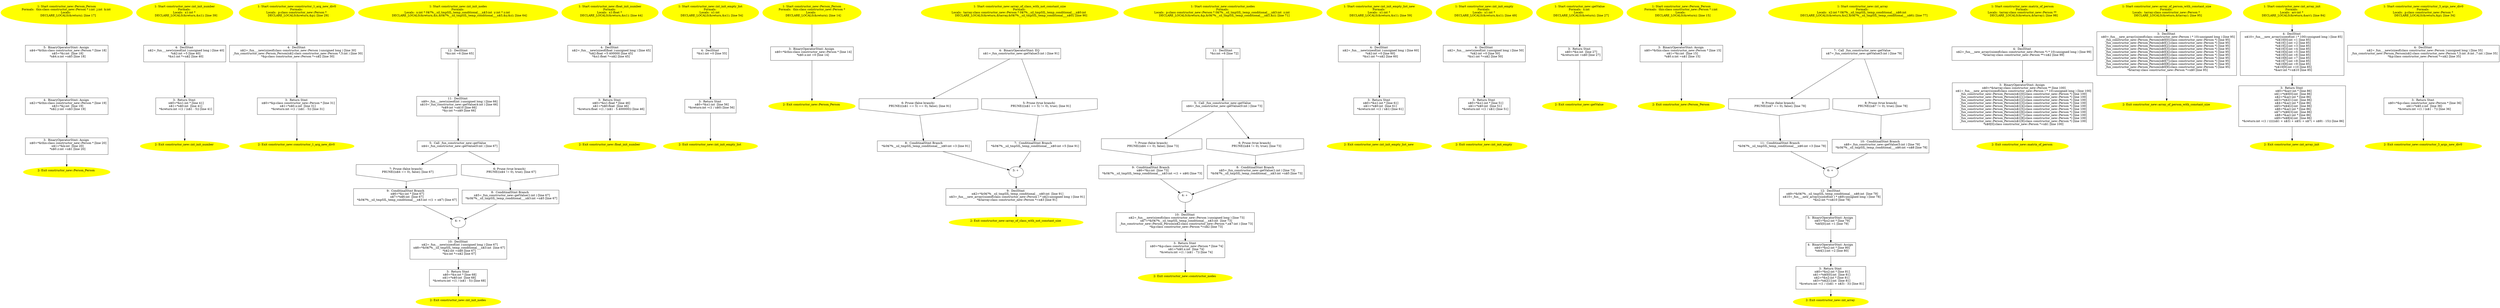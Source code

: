 /* @generated */
digraph iCFG {
"constructor_new::Person_Person{_ZN15constructor_new6PersonC1Eiii}.f12ead159d9edc219c9a5bc3bc6f68cc_5" [label="5:  BinaryOperatorStmt: Assign \n   n$4=*&this:class constructor_new::Person * [line 18]\n  n$5=*&i:int  [line 18]\n  *n$4.x:int =n$5 [line 18]\n " shape="box"]
	

	 "constructor_new::Person_Person{_ZN15constructor_new6PersonC1Eiii}.f12ead159d9edc219c9a5bc3bc6f68cc_5" -> "constructor_new::Person_Person{_ZN15constructor_new6PersonC1Eiii}.f12ead159d9edc219c9a5bc3bc6f68cc_4" ;
"constructor_new::Person_Person{_ZN15constructor_new6PersonC1Eiii}.f12ead159d9edc219c9a5bc3bc6f68cc_4" [label="4:  BinaryOperatorStmt: Assign \n   n$2=*&this:class constructor_new::Person * [line 19]\n  n$3=*&j:int  [line 19]\n  *n$2.y:int =n$3 [line 19]\n " shape="box"]
	

	 "constructor_new::Person_Person{_ZN15constructor_new6PersonC1Eiii}.f12ead159d9edc219c9a5bc3bc6f68cc_4" -> "constructor_new::Person_Person{_ZN15constructor_new6PersonC1Eiii}.f12ead159d9edc219c9a5bc3bc6f68cc_3" ;
"constructor_new::Person_Person{_ZN15constructor_new6PersonC1Eiii}.f12ead159d9edc219c9a5bc3bc6f68cc_3" [label="3:  BinaryOperatorStmt: Assign \n   n$0=*&this:class constructor_new::Person * [line 20]\n  n$1=*&k:int  [line 20]\n  *n$0.z:int =n$1 [line 20]\n " shape="box"]
	

	 "constructor_new::Person_Person{_ZN15constructor_new6PersonC1Eiii}.f12ead159d9edc219c9a5bc3bc6f68cc_3" -> "constructor_new::Person_Person{_ZN15constructor_new6PersonC1Eiii}.f12ead159d9edc219c9a5bc3bc6f68cc_2" ;
"constructor_new::Person_Person{_ZN15constructor_new6PersonC1Eiii}.f12ead159d9edc219c9a5bc3bc6f68cc_2" [label="2: Exit constructor_new::Person_Person \n  " color=yellow style=filled]
	

"constructor_new::Person_Person{_ZN15constructor_new6PersonC1Eiii}.f12ead159d9edc219c9a5bc3bc6f68cc_1" [label="1: Start constructor_new::Person_Person\nFormals:  this:class constructor_new::Person * i:int  j:int  k:int \nLocals:  \n   DECLARE_LOCALS(&return); [line 17]\n " color=yellow style=filled]
	

	 "constructor_new::Person_Person{_ZN15constructor_new6PersonC1Eiii}.f12ead159d9edc219c9a5bc3bc6f68cc_1" -> "constructor_new::Person_Person{_ZN15constructor_new6PersonC1Eiii}.f12ead159d9edc219c9a5bc3bc6f68cc_5" ;
"constructor_new::int_init_number{d41d8cd98f00b204e9800998ecf8427e_ZN15constructor_new15int_init_numb.670b7a0647d0c96dcb9ec85b4c270db0_4" [label="4:  DeclStmt \n   n$2=_fun___new(sizeof(int ):unsigned long ) [line 40]\n  *n$2:int =5 [line 40]\n  *&x1:int *=n$2 [line 40]\n " shape="box"]
	

	 "constructor_new::int_init_number{d41d8cd98f00b204e9800998ecf8427e_ZN15constructor_new15int_init_numb.670b7a0647d0c96dcb9ec85b4c270db0_4" -> "constructor_new::int_init_number{d41d8cd98f00b204e9800998ecf8427e_ZN15constructor_new15int_init_numb.670b7a0647d0c96dcb9ec85b4c270db0_3" ;
"constructor_new::int_init_number{d41d8cd98f00b204e9800998ecf8427e_ZN15constructor_new15int_init_numb.670b7a0647d0c96dcb9ec85b4c270db0_3" [label="3:  Return Stmt \n   n$0=*&x1:int * [line 41]\n  n$1=*n$0:int  [line 41]\n  *&return:int =(1 / (n$1 - 5)) [line 41]\n " shape="box"]
	

	 "constructor_new::int_init_number{d41d8cd98f00b204e9800998ecf8427e_ZN15constructor_new15int_init_numb.670b7a0647d0c96dcb9ec85b4c270db0_3" -> "constructor_new::int_init_number{d41d8cd98f00b204e9800998ecf8427e_ZN15constructor_new15int_init_numb.670b7a0647d0c96dcb9ec85b4c270db0_2" ;
"constructor_new::int_init_number{d41d8cd98f00b204e9800998ecf8427e_ZN15constructor_new15int_init_numb.670b7a0647d0c96dcb9ec85b4c270db0_2" [label="2: Exit constructor_new::int_init_number \n  " color=yellow style=filled]
	

"constructor_new::int_init_number{d41d8cd98f00b204e9800998ecf8427e_ZN15constructor_new15int_init_numb.670b7a0647d0c96dcb9ec85b4c270db0_1" [label="1: Start constructor_new::int_init_number\nFormals: \nLocals:  x1:int * \n   DECLARE_LOCALS(&return,&x1); [line 39]\n " color=yellow style=filled]
	

	 "constructor_new::int_init_number{d41d8cd98f00b204e9800998ecf8427e_ZN15constructor_new15int_init_numb.670b7a0647d0c96dcb9ec85b4c270db0_1" -> "constructor_new::int_init_number{d41d8cd98f00b204e9800998ecf8427e_ZN15constructor_new15int_init_numb.670b7a0647d0c96dcb9ec85b4c270db0_4" ;
"constructor_new::constructor_1_arg_new_div0{d41d8cd98f00b204e9800998ecf8427e_ZN15constructor_new26co.285fb110632c95b98518c4e4deab02f3_4" [label="4:  DeclStmt \n   n$2=_fun___new(sizeof(class constructor_new::Person ):unsigned long ) [line 30]\n  _fun_constructor_new::Person_Person(n$2:class constructor_new::Person *,5:int ) [line 30]\n  *&p:class constructor_new::Person *=n$2 [line 30]\n " shape="box"]
	

	 "constructor_new::constructor_1_arg_new_div0{d41d8cd98f00b204e9800998ecf8427e_ZN15constructor_new26co.285fb110632c95b98518c4e4deab02f3_4" -> "constructor_new::constructor_1_arg_new_div0{d41d8cd98f00b204e9800998ecf8427e_ZN15constructor_new26co.285fb110632c95b98518c4e4deab02f3_3" ;
"constructor_new::constructor_1_arg_new_div0{d41d8cd98f00b204e9800998ecf8427e_ZN15constructor_new26co.285fb110632c95b98518c4e4deab02f3_3" [label="3:  Return Stmt \n   n$0=*&p:class constructor_new::Person * [line 31]\n  n$1=*n$0.x:int  [line 31]\n  *&return:int =(1 / (n$1 - 5)) [line 31]\n " shape="box"]
	

	 "constructor_new::constructor_1_arg_new_div0{d41d8cd98f00b204e9800998ecf8427e_ZN15constructor_new26co.285fb110632c95b98518c4e4deab02f3_3" -> "constructor_new::constructor_1_arg_new_div0{d41d8cd98f00b204e9800998ecf8427e_ZN15constructor_new26co.285fb110632c95b98518c4e4deab02f3_2" ;
"constructor_new::constructor_1_arg_new_div0{d41d8cd98f00b204e9800998ecf8427e_ZN15constructor_new26co.285fb110632c95b98518c4e4deab02f3_2" [label="2: Exit constructor_new::constructor_1_arg_new_div0 \n  " color=yellow style=filled]
	

"constructor_new::constructor_1_arg_new_div0{d41d8cd98f00b204e9800998ecf8427e_ZN15constructor_new26co.285fb110632c95b98518c4e4deab02f3_1" [label="1: Start constructor_new::constructor_1_arg_new_div0\nFormals: \nLocals:  p:class constructor_new::Person * \n   DECLARE_LOCALS(&return,&p); [line 29]\n " color=yellow style=filled]
	

	 "constructor_new::constructor_1_arg_new_div0{d41d8cd98f00b204e9800998ecf8427e_ZN15constructor_new26co.285fb110632c95b98518c4e4deab02f3_1" -> "constructor_new::constructor_1_arg_new_div0{d41d8cd98f00b204e9800998ecf8427e_ZN15constructor_new26co.285fb110632c95b98518c4e4deab02f3_4" ;
"constructor_new::int_init_nodes{d41d8cd98f00b204e9800998ecf8427e_ZN15constructor_new14int_init_nodes.15b19b855639a3bc9e4101a166e9d506_12" [label="12:  DeclStmt \n   *&z:int =6 [line 65]\n " shape="box"]
	

	 "constructor_new::int_init_nodes{d41d8cd98f00b204e9800998ecf8427e_ZN15constructor_new14int_init_nodes.15b19b855639a3bc9e4101a166e9d506_12" -> "constructor_new::int_init_nodes{d41d8cd98f00b204e9800998ecf8427e_ZN15constructor_new14int_init_nodes.15b19b855639a3bc9e4101a166e9d506_11" ;
"constructor_new::int_init_nodes{d41d8cd98f00b204e9800998ecf8427e_ZN15constructor_new14int_init_nodes.15b19b855639a3bc9e4101a166e9d506_11" [label="11:  DeclStmt \n   n$9=_fun___new(sizeof(int ):unsigned long ) [line 66]\n  n$10=_fun_constructor_new::getValue(4:int ) [line 66]\n  *n$9:int =n$10 [line 66]\n  *&y:int *=n$9 [line 66]\n " shape="box"]
	

	 "constructor_new::int_init_nodes{d41d8cd98f00b204e9800998ecf8427e_ZN15constructor_new14int_init_nodes.15b19b855639a3bc9e4101a166e9d506_11" -> "constructor_new::int_init_nodes{d41d8cd98f00b204e9800998ecf8427e_ZN15constructor_new14int_init_nodes.15b19b855639a3bc9e4101a166e9d506_5" ;
"constructor_new::int_init_nodes{d41d8cd98f00b204e9800998ecf8427e_ZN15constructor_new14int_init_nodes.15b19b855639a3bc9e4101a166e9d506_10" [label="10:  DeclStmt \n   n$2=_fun___new(sizeof(int ):unsigned long ) [line 67]\n  n$8=*&0$?%__sil_tmpSIL_temp_conditional___n$3:int  [line 67]\n  *n$2:int =n$8 [line 67]\n  *&x:int *=n$2 [line 67]\n " shape="box"]
	

	 "constructor_new::int_init_nodes{d41d8cd98f00b204e9800998ecf8427e_ZN15constructor_new14int_init_nodes.15b19b855639a3bc9e4101a166e9d506_10" -> "constructor_new::int_init_nodes{d41d8cd98f00b204e9800998ecf8427e_ZN15constructor_new14int_init_nodes.15b19b855639a3bc9e4101a166e9d506_3" ;
"constructor_new::int_init_nodes{d41d8cd98f00b204e9800998ecf8427e_ZN15constructor_new14int_init_nodes.15b19b855639a3bc9e4101a166e9d506_9" [label="9:  ConditinalStmt Branch \n   n$6=*&y:int * [line 67]\n  n$7=*n$6:int  [line 67]\n  *&0$?%__sil_tmpSIL_temp_conditional___n$3:int =(1 + n$7) [line 67]\n " shape="box"]
	

	 "constructor_new::int_init_nodes{d41d8cd98f00b204e9800998ecf8427e_ZN15constructor_new14int_init_nodes.15b19b855639a3bc9e4101a166e9d506_9" -> "constructor_new::int_init_nodes{d41d8cd98f00b204e9800998ecf8427e_ZN15constructor_new14int_init_nodes.15b19b855639a3bc9e4101a166e9d506_4" ;
"constructor_new::int_init_nodes{d41d8cd98f00b204e9800998ecf8427e_ZN15constructor_new14int_init_nodes.15b19b855639a3bc9e4101a166e9d506_8" [label="8:  ConditinalStmt Branch \n   n$5=_fun_constructor_new::getValue(1:int ) [line 67]\n  *&0$?%__sil_tmpSIL_temp_conditional___n$3:int =n$5 [line 67]\n " shape="box"]
	

	 "constructor_new::int_init_nodes{d41d8cd98f00b204e9800998ecf8427e_ZN15constructor_new14int_init_nodes.15b19b855639a3bc9e4101a166e9d506_8" -> "constructor_new::int_init_nodes{d41d8cd98f00b204e9800998ecf8427e_ZN15constructor_new14int_init_nodes.15b19b855639a3bc9e4101a166e9d506_4" ;
"constructor_new::int_init_nodes{d41d8cd98f00b204e9800998ecf8427e_ZN15constructor_new14int_init_nodes.15b19b855639a3bc9e4101a166e9d506_7" [label="7: Prune (false branch) \n   PRUNE((n$4 == 0), false); [line 67]\n " shape="invhouse"]
	

	 "constructor_new::int_init_nodes{d41d8cd98f00b204e9800998ecf8427e_ZN15constructor_new14int_init_nodes.15b19b855639a3bc9e4101a166e9d506_7" -> "constructor_new::int_init_nodes{d41d8cd98f00b204e9800998ecf8427e_ZN15constructor_new14int_init_nodes.15b19b855639a3bc9e4101a166e9d506_9" ;
"constructor_new::int_init_nodes{d41d8cd98f00b204e9800998ecf8427e_ZN15constructor_new14int_init_nodes.15b19b855639a3bc9e4101a166e9d506_6" [label="6: Prune (true branch) \n   PRUNE((n$4 != 0), true); [line 67]\n " shape="invhouse"]
	

	 "constructor_new::int_init_nodes{d41d8cd98f00b204e9800998ecf8427e_ZN15constructor_new14int_init_nodes.15b19b855639a3bc9e4101a166e9d506_6" -> "constructor_new::int_init_nodes{d41d8cd98f00b204e9800998ecf8427e_ZN15constructor_new14int_init_nodes.15b19b855639a3bc9e4101a166e9d506_8" ;
"constructor_new::int_init_nodes{d41d8cd98f00b204e9800998ecf8427e_ZN15constructor_new14int_init_nodes.15b19b855639a3bc9e4101a166e9d506_5" [label="5:  Call _fun_constructor_new::getValue \n   n$4=_fun_constructor_new::getValue(0:int ) [line 67]\n " shape="box"]
	

	 "constructor_new::int_init_nodes{d41d8cd98f00b204e9800998ecf8427e_ZN15constructor_new14int_init_nodes.15b19b855639a3bc9e4101a166e9d506_5" -> "constructor_new::int_init_nodes{d41d8cd98f00b204e9800998ecf8427e_ZN15constructor_new14int_init_nodes.15b19b855639a3bc9e4101a166e9d506_6" ;
	 "constructor_new::int_init_nodes{d41d8cd98f00b204e9800998ecf8427e_ZN15constructor_new14int_init_nodes.15b19b855639a3bc9e4101a166e9d506_5" -> "constructor_new::int_init_nodes{d41d8cd98f00b204e9800998ecf8427e_ZN15constructor_new14int_init_nodes.15b19b855639a3bc9e4101a166e9d506_7" ;
"constructor_new::int_init_nodes{d41d8cd98f00b204e9800998ecf8427e_ZN15constructor_new14int_init_nodes.15b19b855639a3bc9e4101a166e9d506_4" [label="4: + \n  " ]
	

	 "constructor_new::int_init_nodes{d41d8cd98f00b204e9800998ecf8427e_ZN15constructor_new14int_init_nodes.15b19b855639a3bc9e4101a166e9d506_4" -> "constructor_new::int_init_nodes{d41d8cd98f00b204e9800998ecf8427e_ZN15constructor_new14int_init_nodes.15b19b855639a3bc9e4101a166e9d506_10" ;
"constructor_new::int_init_nodes{d41d8cd98f00b204e9800998ecf8427e_ZN15constructor_new14int_init_nodes.15b19b855639a3bc9e4101a166e9d506_3" [label="3:  Return Stmt \n   n$0=*&x:int * [line 68]\n  n$1=*n$0:int  [line 68]\n  *&return:int =(1 / (n$1 - 5)) [line 68]\n " shape="box"]
	

	 "constructor_new::int_init_nodes{d41d8cd98f00b204e9800998ecf8427e_ZN15constructor_new14int_init_nodes.15b19b855639a3bc9e4101a166e9d506_3" -> "constructor_new::int_init_nodes{d41d8cd98f00b204e9800998ecf8427e_ZN15constructor_new14int_init_nodes.15b19b855639a3bc9e4101a166e9d506_2" ;
"constructor_new::int_init_nodes{d41d8cd98f00b204e9800998ecf8427e_ZN15constructor_new14int_init_nodes.15b19b855639a3bc9e4101a166e9d506_2" [label="2: Exit constructor_new::int_init_nodes \n  " color=yellow style=filled]
	

"constructor_new::int_init_nodes{d41d8cd98f00b204e9800998ecf8427e_ZN15constructor_new14int_init_nodes.15b19b855639a3bc9e4101a166e9d506_1" [label="1: Start constructor_new::int_init_nodes\nFormals: \nLocals:  x:int * 0$?%__sil_tmpSIL_temp_conditional___n$3:int  y:int * z:int  \n   DECLARE_LOCALS(&return,&x,&0$?%__sil_tmpSIL_temp_conditional___n$3,&y,&z); [line 64]\n " color=yellow style=filled]
	

	 "constructor_new::int_init_nodes{d41d8cd98f00b204e9800998ecf8427e_ZN15constructor_new14int_init_nodes.15b19b855639a3bc9e4101a166e9d506_1" -> "constructor_new::int_init_nodes{d41d8cd98f00b204e9800998ecf8427e_ZN15constructor_new14int_init_nodes.15b19b855639a3bc9e4101a166e9d506_12" ;
"constructor_new::float_init_number{d41d8cd98f00b204e9800998ecf8427e_ZN15constructor_new17float_init_.f08c2c9a66da4ff292f674e5fc557384_4" [label="4:  DeclStmt \n   n$2=_fun___new(sizeof(float ):unsigned long ) [line 45]\n  *n$2:float =5.400000 [line 45]\n  *&x1:float *=n$2 [line 45]\n " shape="box"]
	

	 "constructor_new::float_init_number{d41d8cd98f00b204e9800998ecf8427e_ZN15constructor_new17float_init_.f08c2c9a66da4ff292f674e5fc557384_4" -> "constructor_new::float_init_number{d41d8cd98f00b204e9800998ecf8427e_ZN15constructor_new17float_init_.f08c2c9a66da4ff292f674e5fc557384_3" ;
"constructor_new::float_init_number{d41d8cd98f00b204e9800998ecf8427e_ZN15constructor_new17float_init_.f08c2c9a66da4ff292f674e5fc557384_3" [label="3:  Return Stmt \n   n$0=*&x1:float * [line 46]\n  n$1=*n$0:float  [line 46]\n  *&return:float =(1 / (n$1 - 5.400000)) [line 46]\n " shape="box"]
	

	 "constructor_new::float_init_number{d41d8cd98f00b204e9800998ecf8427e_ZN15constructor_new17float_init_.f08c2c9a66da4ff292f674e5fc557384_3" -> "constructor_new::float_init_number{d41d8cd98f00b204e9800998ecf8427e_ZN15constructor_new17float_init_.f08c2c9a66da4ff292f674e5fc557384_2" ;
"constructor_new::float_init_number{d41d8cd98f00b204e9800998ecf8427e_ZN15constructor_new17float_init_.f08c2c9a66da4ff292f674e5fc557384_2" [label="2: Exit constructor_new::float_init_number \n  " color=yellow style=filled]
	

"constructor_new::float_init_number{d41d8cd98f00b204e9800998ecf8427e_ZN15constructor_new17float_init_.f08c2c9a66da4ff292f674e5fc557384_1" [label="1: Start constructor_new::float_init_number\nFormals: \nLocals:  x1:float * \n   DECLARE_LOCALS(&return,&x1); [line 44]\n " color=yellow style=filled]
	

	 "constructor_new::float_init_number{d41d8cd98f00b204e9800998ecf8427e_ZN15constructor_new17float_init_.f08c2c9a66da4ff292f674e5fc557384_1" -> "constructor_new::float_init_number{d41d8cd98f00b204e9800998ecf8427e_ZN15constructor_new17float_init_.f08c2c9a66da4ff292f674e5fc557384_4" ;
"constructor_new::int_init_empty_list{d41d8cd98f00b204e9800998ecf8427e_ZN15constructor_new19int_init_.0abf1bb307f0b0aba7ba50f6126aa348_4" [label="4:  DeclStmt \n   *&x1:int =0 [line 55]\n " shape="box"]
	

	 "constructor_new::int_init_empty_list{d41d8cd98f00b204e9800998ecf8427e_ZN15constructor_new19int_init_.0abf1bb307f0b0aba7ba50f6126aa348_4" -> "constructor_new::int_init_empty_list{d41d8cd98f00b204e9800998ecf8427e_ZN15constructor_new19int_init_.0abf1bb307f0b0aba7ba50f6126aa348_3" ;
"constructor_new::int_init_empty_list{d41d8cd98f00b204e9800998ecf8427e_ZN15constructor_new19int_init_.0abf1bb307f0b0aba7ba50f6126aa348_3" [label="3:  Return Stmt \n   n$0=*&x1:int  [line 56]\n  *&return:int =(1 / n$0) [line 56]\n " shape="box"]
	

	 "constructor_new::int_init_empty_list{d41d8cd98f00b204e9800998ecf8427e_ZN15constructor_new19int_init_.0abf1bb307f0b0aba7ba50f6126aa348_3" -> "constructor_new::int_init_empty_list{d41d8cd98f00b204e9800998ecf8427e_ZN15constructor_new19int_init_.0abf1bb307f0b0aba7ba50f6126aa348_2" ;
"constructor_new::int_init_empty_list{d41d8cd98f00b204e9800998ecf8427e_ZN15constructor_new19int_init_.0abf1bb307f0b0aba7ba50f6126aa348_2" [label="2: Exit constructor_new::int_init_empty_list \n  " color=yellow style=filled]
	

"constructor_new::int_init_empty_list{d41d8cd98f00b204e9800998ecf8427e_ZN15constructor_new19int_init_.0abf1bb307f0b0aba7ba50f6126aa348_1" [label="1: Start constructor_new::int_init_empty_list\nFormals: \nLocals:  x1:int  \n   DECLARE_LOCALS(&return,&x1); [line 54]\n " color=yellow style=filled]
	

	 "constructor_new::int_init_empty_list{d41d8cd98f00b204e9800998ecf8427e_ZN15constructor_new19int_init_.0abf1bb307f0b0aba7ba50f6126aa348_1" -> "constructor_new::int_init_empty_list{d41d8cd98f00b204e9800998ecf8427e_ZN15constructor_new19int_init_.0abf1bb307f0b0aba7ba50f6126aa348_4" ;
"constructor_new::Person_Person{_ZN15constructor_new6PersonC1Ev}.d97d127a76e3162d0758f79fa2f3b94d_3" [label="3:  BinaryOperatorStmt: Assign \n   n$0=*&this:class constructor_new::Person * [line 14]\n  *n$0.x:int =0 [line 14]\n " shape="box"]
	

	 "constructor_new::Person_Person{_ZN15constructor_new6PersonC1Ev}.d97d127a76e3162d0758f79fa2f3b94d_3" -> "constructor_new::Person_Person{_ZN15constructor_new6PersonC1Ev}.d97d127a76e3162d0758f79fa2f3b94d_2" ;
"constructor_new::Person_Person{_ZN15constructor_new6PersonC1Ev}.d97d127a76e3162d0758f79fa2f3b94d_2" [label="2: Exit constructor_new::Person_Person \n  " color=yellow style=filled]
	

"constructor_new::Person_Person{_ZN15constructor_new6PersonC1Ev}.d97d127a76e3162d0758f79fa2f3b94d_1" [label="1: Start constructor_new::Person_Person\nFormals:  this:class constructor_new::Person *\nLocals:  \n   DECLARE_LOCALS(&return); [line 14]\n " color=yellow style=filled]
	

	 "constructor_new::Person_Person{_ZN15constructor_new6PersonC1Ev}.d97d127a76e3162d0758f79fa2f3b94d_1" -> "constructor_new::Person_Person{_ZN15constructor_new6PersonC1Ev}.d97d127a76e3162d0758f79fa2f3b94d_3" ;
"constructor_new::array_of_class_with_not_constant_size{d41d8cd98f00b204e9800998ecf8427e_ZN15construc.84bb36fcef0b0e5e77cf917c625b5103_9" [label="9:  DeclStmt \n   n$2=*&0$?%__sil_tmpSIL_temp_conditional___n$0:int  [line 91]\n  n$3=_fun___new_array((sizeof(class constructor_new::Person ) * n$2):unsigned long ) [line 91]\n  *&tarray:class constructor_new::Person *=n$3 [line 91]\n " shape="box"]
	

	 "constructor_new::array_of_class_with_not_constant_size{d41d8cd98f00b204e9800998ecf8427e_ZN15construc.84bb36fcef0b0e5e77cf917c625b5103_9" -> "constructor_new::array_of_class_with_not_constant_size{d41d8cd98f00b204e9800998ecf8427e_ZN15construc.84bb36fcef0b0e5e77cf917c625b5103_2" ;
"constructor_new::array_of_class_with_not_constant_size{d41d8cd98f00b204e9800998ecf8427e_ZN15construc.84bb36fcef0b0e5e77cf917c625b5103_8" [label="8:  ConditinalStmt Branch \n   *&0$?%__sil_tmpSIL_temp_conditional___n$0:int =3 [line 91]\n " shape="box"]
	

	 "constructor_new::array_of_class_with_not_constant_size{d41d8cd98f00b204e9800998ecf8427e_ZN15construc.84bb36fcef0b0e5e77cf917c625b5103_8" -> "constructor_new::array_of_class_with_not_constant_size{d41d8cd98f00b204e9800998ecf8427e_ZN15construc.84bb36fcef0b0e5e77cf917c625b5103_3" ;
"constructor_new::array_of_class_with_not_constant_size{d41d8cd98f00b204e9800998ecf8427e_ZN15construc.84bb36fcef0b0e5e77cf917c625b5103_7" [label="7:  ConditinalStmt Branch \n   *&0$?%__sil_tmpSIL_temp_conditional___n$0:int =5 [line 91]\n " shape="box"]
	

	 "constructor_new::array_of_class_with_not_constant_size{d41d8cd98f00b204e9800998ecf8427e_ZN15construc.84bb36fcef0b0e5e77cf917c625b5103_7" -> "constructor_new::array_of_class_with_not_constant_size{d41d8cd98f00b204e9800998ecf8427e_ZN15construc.84bb36fcef0b0e5e77cf917c625b5103_3" ;
"constructor_new::array_of_class_with_not_constant_size{d41d8cd98f00b204e9800998ecf8427e_ZN15construc.84bb36fcef0b0e5e77cf917c625b5103_6" [label="6: Prune (false branch) \n   PRUNE(((n$1 == 5) == 0), false); [line 91]\n " shape="invhouse"]
	

	 "constructor_new::array_of_class_with_not_constant_size{d41d8cd98f00b204e9800998ecf8427e_ZN15construc.84bb36fcef0b0e5e77cf917c625b5103_6" -> "constructor_new::array_of_class_with_not_constant_size{d41d8cd98f00b204e9800998ecf8427e_ZN15construc.84bb36fcef0b0e5e77cf917c625b5103_8" ;
"constructor_new::array_of_class_with_not_constant_size{d41d8cd98f00b204e9800998ecf8427e_ZN15construc.84bb36fcef0b0e5e77cf917c625b5103_5" [label="5: Prune (true branch) \n   PRUNE(((n$1 == 5) != 0), true); [line 91]\n " shape="invhouse"]
	

	 "constructor_new::array_of_class_with_not_constant_size{d41d8cd98f00b204e9800998ecf8427e_ZN15construc.84bb36fcef0b0e5e77cf917c625b5103_5" -> "constructor_new::array_of_class_with_not_constant_size{d41d8cd98f00b204e9800998ecf8427e_ZN15construc.84bb36fcef0b0e5e77cf917c625b5103_7" ;
"constructor_new::array_of_class_with_not_constant_size{d41d8cd98f00b204e9800998ecf8427e_ZN15construc.84bb36fcef0b0e5e77cf917c625b5103_4" [label="4:  BinaryOperatorStmt: EQ \n   n$1=_fun_constructor_new::getValue(5:int ) [line 91]\n " shape="box"]
	

	 "constructor_new::array_of_class_with_not_constant_size{d41d8cd98f00b204e9800998ecf8427e_ZN15construc.84bb36fcef0b0e5e77cf917c625b5103_4" -> "constructor_new::array_of_class_with_not_constant_size{d41d8cd98f00b204e9800998ecf8427e_ZN15construc.84bb36fcef0b0e5e77cf917c625b5103_5" ;
	 "constructor_new::array_of_class_with_not_constant_size{d41d8cd98f00b204e9800998ecf8427e_ZN15construc.84bb36fcef0b0e5e77cf917c625b5103_4" -> "constructor_new::array_of_class_with_not_constant_size{d41d8cd98f00b204e9800998ecf8427e_ZN15construc.84bb36fcef0b0e5e77cf917c625b5103_6" ;
"constructor_new::array_of_class_with_not_constant_size{d41d8cd98f00b204e9800998ecf8427e_ZN15construc.84bb36fcef0b0e5e77cf917c625b5103_3" [label="3: + \n  " ]
	

	 "constructor_new::array_of_class_with_not_constant_size{d41d8cd98f00b204e9800998ecf8427e_ZN15construc.84bb36fcef0b0e5e77cf917c625b5103_3" -> "constructor_new::array_of_class_with_not_constant_size{d41d8cd98f00b204e9800998ecf8427e_ZN15construc.84bb36fcef0b0e5e77cf917c625b5103_9" ;
"constructor_new::array_of_class_with_not_constant_size{d41d8cd98f00b204e9800998ecf8427e_ZN15construc.84bb36fcef0b0e5e77cf917c625b5103_2" [label="2: Exit constructor_new::array_of_class_with_not_constant_size \n  " color=yellow style=filled]
	

"constructor_new::array_of_class_with_not_constant_size{d41d8cd98f00b204e9800998ecf8427e_ZN15construc.84bb36fcef0b0e5e77cf917c625b5103_1" [label="1: Start constructor_new::array_of_class_with_not_constant_size\nFormals: \nLocals:  tarray:class constructor_new::Person * 0$?%__sil_tmpSIL_temp_conditional___n$0:int  \n   DECLARE_LOCALS(&return,&tarray,&0$?%__sil_tmpSIL_temp_conditional___n$0); [line 90]\n " color=yellow style=filled]
	

	 "constructor_new::array_of_class_with_not_constant_size{d41d8cd98f00b204e9800998ecf8427e_ZN15construc.84bb36fcef0b0e5e77cf917c625b5103_1" -> "constructor_new::array_of_class_with_not_constant_size{d41d8cd98f00b204e9800998ecf8427e_ZN15construc.84bb36fcef0b0e5e77cf917c625b5103_4" ;
"constructor_new::constructor_nodes{d41d8cd98f00b204e9800998ecf8427e_ZN15constructor_new17constructor.6b2632d76ee5243b736fe7f263843e28_11" [label="11:  DeclStmt \n   *&z:int =6 [line 72]\n " shape="box"]
	

	 "constructor_new::constructor_nodes{d41d8cd98f00b204e9800998ecf8427e_ZN15constructor_new17constructor.6b2632d76ee5243b736fe7f263843e28_11" -> "constructor_new::constructor_nodes{d41d8cd98f00b204e9800998ecf8427e_ZN15constructor_new17constructor.6b2632d76ee5243b736fe7f263843e28_5" ;
"constructor_new::constructor_nodes{d41d8cd98f00b204e9800998ecf8427e_ZN15constructor_new17constructor.6b2632d76ee5243b736fe7f263843e28_10" [label="10:  DeclStmt \n   n$2=_fun___new(sizeof(class constructor_new::Person ):unsigned long ) [line 73]\n  n$7=*&0$?%__sil_tmpSIL_temp_conditional___n$3:int  [line 73]\n  _fun_constructor_new::Person_Person(n$2:class constructor_new::Person *,n$7:int ) [line 73]\n  *&p:class constructor_new::Person *=n$2 [line 73]\n " shape="box"]
	

	 "constructor_new::constructor_nodes{d41d8cd98f00b204e9800998ecf8427e_ZN15constructor_new17constructor.6b2632d76ee5243b736fe7f263843e28_10" -> "constructor_new::constructor_nodes{d41d8cd98f00b204e9800998ecf8427e_ZN15constructor_new17constructor.6b2632d76ee5243b736fe7f263843e28_3" ;
"constructor_new::constructor_nodes{d41d8cd98f00b204e9800998ecf8427e_ZN15constructor_new17constructor.6b2632d76ee5243b736fe7f263843e28_9" [label="9:  ConditinalStmt Branch \n   n$6=*&z:int  [line 73]\n  *&0$?%__sil_tmpSIL_temp_conditional___n$3:int =(1 + n$6) [line 73]\n " shape="box"]
	

	 "constructor_new::constructor_nodes{d41d8cd98f00b204e9800998ecf8427e_ZN15constructor_new17constructor.6b2632d76ee5243b736fe7f263843e28_9" -> "constructor_new::constructor_nodes{d41d8cd98f00b204e9800998ecf8427e_ZN15constructor_new17constructor.6b2632d76ee5243b736fe7f263843e28_4" ;
"constructor_new::constructor_nodes{d41d8cd98f00b204e9800998ecf8427e_ZN15constructor_new17constructor.6b2632d76ee5243b736fe7f263843e28_8" [label="8:  ConditinalStmt Branch \n   n$5=_fun_constructor_new::getValue(1:int ) [line 73]\n  *&0$?%__sil_tmpSIL_temp_conditional___n$3:int =n$5 [line 73]\n " shape="box"]
	

	 "constructor_new::constructor_nodes{d41d8cd98f00b204e9800998ecf8427e_ZN15constructor_new17constructor.6b2632d76ee5243b736fe7f263843e28_8" -> "constructor_new::constructor_nodes{d41d8cd98f00b204e9800998ecf8427e_ZN15constructor_new17constructor.6b2632d76ee5243b736fe7f263843e28_4" ;
"constructor_new::constructor_nodes{d41d8cd98f00b204e9800998ecf8427e_ZN15constructor_new17constructor.6b2632d76ee5243b736fe7f263843e28_7" [label="7: Prune (false branch) \n   PRUNE((n$4 == 0), false); [line 73]\n " shape="invhouse"]
	

	 "constructor_new::constructor_nodes{d41d8cd98f00b204e9800998ecf8427e_ZN15constructor_new17constructor.6b2632d76ee5243b736fe7f263843e28_7" -> "constructor_new::constructor_nodes{d41d8cd98f00b204e9800998ecf8427e_ZN15constructor_new17constructor.6b2632d76ee5243b736fe7f263843e28_9" ;
"constructor_new::constructor_nodes{d41d8cd98f00b204e9800998ecf8427e_ZN15constructor_new17constructor.6b2632d76ee5243b736fe7f263843e28_6" [label="6: Prune (true branch) \n   PRUNE((n$4 != 0), true); [line 73]\n " shape="invhouse"]
	

	 "constructor_new::constructor_nodes{d41d8cd98f00b204e9800998ecf8427e_ZN15constructor_new17constructor.6b2632d76ee5243b736fe7f263843e28_6" -> "constructor_new::constructor_nodes{d41d8cd98f00b204e9800998ecf8427e_ZN15constructor_new17constructor.6b2632d76ee5243b736fe7f263843e28_8" ;
"constructor_new::constructor_nodes{d41d8cd98f00b204e9800998ecf8427e_ZN15constructor_new17constructor.6b2632d76ee5243b736fe7f263843e28_5" [label="5:  Call _fun_constructor_new::getValue \n   n$4=_fun_constructor_new::getValue(0:int ) [line 73]\n " shape="box"]
	

	 "constructor_new::constructor_nodes{d41d8cd98f00b204e9800998ecf8427e_ZN15constructor_new17constructor.6b2632d76ee5243b736fe7f263843e28_5" -> "constructor_new::constructor_nodes{d41d8cd98f00b204e9800998ecf8427e_ZN15constructor_new17constructor.6b2632d76ee5243b736fe7f263843e28_6" ;
	 "constructor_new::constructor_nodes{d41d8cd98f00b204e9800998ecf8427e_ZN15constructor_new17constructor.6b2632d76ee5243b736fe7f263843e28_5" -> "constructor_new::constructor_nodes{d41d8cd98f00b204e9800998ecf8427e_ZN15constructor_new17constructor.6b2632d76ee5243b736fe7f263843e28_7" ;
"constructor_new::constructor_nodes{d41d8cd98f00b204e9800998ecf8427e_ZN15constructor_new17constructor.6b2632d76ee5243b736fe7f263843e28_4" [label="4: + \n  " ]
	

	 "constructor_new::constructor_nodes{d41d8cd98f00b204e9800998ecf8427e_ZN15constructor_new17constructor.6b2632d76ee5243b736fe7f263843e28_4" -> "constructor_new::constructor_nodes{d41d8cd98f00b204e9800998ecf8427e_ZN15constructor_new17constructor.6b2632d76ee5243b736fe7f263843e28_10" ;
"constructor_new::constructor_nodes{d41d8cd98f00b204e9800998ecf8427e_ZN15constructor_new17constructor.6b2632d76ee5243b736fe7f263843e28_3" [label="3:  Return Stmt \n   n$0=*&p:class constructor_new::Person * [line 74]\n  n$1=*n$0.x:int  [line 74]\n  *&return:int =(1 / (n$1 - 7)) [line 74]\n " shape="box"]
	

	 "constructor_new::constructor_nodes{d41d8cd98f00b204e9800998ecf8427e_ZN15constructor_new17constructor.6b2632d76ee5243b736fe7f263843e28_3" -> "constructor_new::constructor_nodes{d41d8cd98f00b204e9800998ecf8427e_ZN15constructor_new17constructor.6b2632d76ee5243b736fe7f263843e28_2" ;
"constructor_new::constructor_nodes{d41d8cd98f00b204e9800998ecf8427e_ZN15constructor_new17constructor.6b2632d76ee5243b736fe7f263843e28_2" [label="2: Exit constructor_new::constructor_nodes \n  " color=yellow style=filled]
	

"constructor_new::constructor_nodes{d41d8cd98f00b204e9800998ecf8427e_ZN15constructor_new17constructor.6b2632d76ee5243b736fe7f263843e28_1" [label="1: Start constructor_new::constructor_nodes\nFormals: \nLocals:  p:class constructor_new::Person * 0$?%__sil_tmpSIL_temp_conditional___n$3:int  z:int  \n   DECLARE_LOCALS(&return,&p,&0$?%__sil_tmpSIL_temp_conditional___n$3,&z); [line 71]\n " color=yellow style=filled]
	

	 "constructor_new::constructor_nodes{d41d8cd98f00b204e9800998ecf8427e_ZN15constructor_new17constructor.6b2632d76ee5243b736fe7f263843e28_1" -> "constructor_new::constructor_nodes{d41d8cd98f00b204e9800998ecf8427e_ZN15constructor_new17constructor.6b2632d76ee5243b736fe7f263843e28_11" ;
"constructor_new::int_init_empty_list_new{d41d8cd98f00b204e9800998ecf8427e_ZN15constructor_new23int_i.7148a8362d26b90f839b1de3d5a025b5_4" [label="4:  DeclStmt \n   n$2=_fun___new(sizeof(int ):unsigned long ) [line 60]\n  *n$2:int =0 [line 60]\n  *&x1:int *=n$2 [line 60]\n " shape="box"]
	

	 "constructor_new::int_init_empty_list_new{d41d8cd98f00b204e9800998ecf8427e_ZN15constructor_new23int_i.7148a8362d26b90f839b1de3d5a025b5_4" -> "constructor_new::int_init_empty_list_new{d41d8cd98f00b204e9800998ecf8427e_ZN15constructor_new23int_i.7148a8362d26b90f839b1de3d5a025b5_3" ;
"constructor_new::int_init_empty_list_new{d41d8cd98f00b204e9800998ecf8427e_ZN15constructor_new23int_i.7148a8362d26b90f839b1de3d5a025b5_3" [label="3:  Return Stmt \n   n$0=*&x1:int * [line 61]\n  n$1=*n$0:int  [line 61]\n  *&return:int =(1 / n$1) [line 61]\n " shape="box"]
	

	 "constructor_new::int_init_empty_list_new{d41d8cd98f00b204e9800998ecf8427e_ZN15constructor_new23int_i.7148a8362d26b90f839b1de3d5a025b5_3" -> "constructor_new::int_init_empty_list_new{d41d8cd98f00b204e9800998ecf8427e_ZN15constructor_new23int_i.7148a8362d26b90f839b1de3d5a025b5_2" ;
"constructor_new::int_init_empty_list_new{d41d8cd98f00b204e9800998ecf8427e_ZN15constructor_new23int_i.7148a8362d26b90f839b1de3d5a025b5_2" [label="2: Exit constructor_new::int_init_empty_list_new \n  " color=yellow style=filled]
	

"constructor_new::int_init_empty_list_new{d41d8cd98f00b204e9800998ecf8427e_ZN15constructor_new23int_i.7148a8362d26b90f839b1de3d5a025b5_1" [label="1: Start constructor_new::int_init_empty_list_new\nFormals: \nLocals:  x1:int * \n   DECLARE_LOCALS(&return,&x1); [line 59]\n " color=yellow style=filled]
	

	 "constructor_new::int_init_empty_list_new{d41d8cd98f00b204e9800998ecf8427e_ZN15constructor_new23int_i.7148a8362d26b90f839b1de3d5a025b5_1" -> "constructor_new::int_init_empty_list_new{d41d8cd98f00b204e9800998ecf8427e_ZN15constructor_new23int_i.7148a8362d26b90f839b1de3d5a025b5_4" ;
"constructor_new::int_init_empty{d41d8cd98f00b204e9800998ecf8427e_ZN15constructor_new14int_init_empty.e08f5f11fbc2f8017160a6eef09a2771_4" [label="4:  DeclStmt \n   n$2=_fun___new(sizeof(int ):unsigned long ) [line 50]\n  *n$2:int =0 [line 50]\n  *&x1:int *=n$2 [line 50]\n " shape="box"]
	

	 "constructor_new::int_init_empty{d41d8cd98f00b204e9800998ecf8427e_ZN15constructor_new14int_init_empty.e08f5f11fbc2f8017160a6eef09a2771_4" -> "constructor_new::int_init_empty{d41d8cd98f00b204e9800998ecf8427e_ZN15constructor_new14int_init_empty.e08f5f11fbc2f8017160a6eef09a2771_3" ;
"constructor_new::int_init_empty{d41d8cd98f00b204e9800998ecf8427e_ZN15constructor_new14int_init_empty.e08f5f11fbc2f8017160a6eef09a2771_3" [label="3:  Return Stmt \n   n$0=*&x1:int * [line 51]\n  n$1=*n$0:int  [line 51]\n  *&return:int =(1 / n$1) [line 51]\n " shape="box"]
	

	 "constructor_new::int_init_empty{d41d8cd98f00b204e9800998ecf8427e_ZN15constructor_new14int_init_empty.e08f5f11fbc2f8017160a6eef09a2771_3" -> "constructor_new::int_init_empty{d41d8cd98f00b204e9800998ecf8427e_ZN15constructor_new14int_init_empty.e08f5f11fbc2f8017160a6eef09a2771_2" ;
"constructor_new::int_init_empty{d41d8cd98f00b204e9800998ecf8427e_ZN15constructor_new14int_init_empty.e08f5f11fbc2f8017160a6eef09a2771_2" [label="2: Exit constructor_new::int_init_empty \n  " color=yellow style=filled]
	

"constructor_new::int_init_empty{d41d8cd98f00b204e9800998ecf8427e_ZN15constructor_new14int_init_empty.e08f5f11fbc2f8017160a6eef09a2771_1" [label="1: Start constructor_new::int_init_empty\nFormals: \nLocals:  x1:int * \n   DECLARE_LOCALS(&return,&x1); [line 49]\n " color=yellow style=filled]
	

	 "constructor_new::int_init_empty{d41d8cd98f00b204e9800998ecf8427e_ZN15constructor_new14int_init_empty.e08f5f11fbc2f8017160a6eef09a2771_1" -> "constructor_new::int_init_empty{d41d8cd98f00b204e9800998ecf8427e_ZN15constructor_new14int_init_empty.e08f5f11fbc2f8017160a6eef09a2771_4" ;
"constructor_new::getValue{d41d8cd98f00b204e9800998ecf8427e_ZN15constructor_new8getValueEi}.b5e83c45246d8bc0c43b2a1f88fc319d_3" [label="3:  Return Stmt \n   n$0=*&x:int  [line 27]\n  *&return:int =n$0 [line 27]\n " shape="box"]
	

	 "constructor_new::getValue{d41d8cd98f00b204e9800998ecf8427e_ZN15constructor_new8getValueEi}.b5e83c45246d8bc0c43b2a1f88fc319d_3" -> "constructor_new::getValue{d41d8cd98f00b204e9800998ecf8427e_ZN15constructor_new8getValueEi}.b5e83c45246d8bc0c43b2a1f88fc319d_2" ;
"constructor_new::getValue{d41d8cd98f00b204e9800998ecf8427e_ZN15constructor_new8getValueEi}.b5e83c45246d8bc0c43b2a1f88fc319d_2" [label="2: Exit constructor_new::getValue \n  " color=yellow style=filled]
	

"constructor_new::getValue{d41d8cd98f00b204e9800998ecf8427e_ZN15constructor_new8getValueEi}.b5e83c45246d8bc0c43b2a1f88fc319d_1" [label="1: Start constructor_new::getValue\nFormals:  x:int \nLocals:  \n   DECLARE_LOCALS(&return); [line 27]\n " color=yellow style=filled]
	

	 "constructor_new::getValue{d41d8cd98f00b204e9800998ecf8427e_ZN15constructor_new8getValueEi}.b5e83c45246d8bc0c43b2a1f88fc319d_1" -> "constructor_new::getValue{d41d8cd98f00b204e9800998ecf8427e_ZN15constructor_new8getValueEi}.b5e83c45246d8bc0c43b2a1f88fc319d_3" ;
"constructor_new::Person_Person{_ZN15constructor_new6PersonC1Ei}.9117e996f11e537023866e9f6abcfba0_3" [label="3:  BinaryOperatorStmt: Assign \n   n$0=*&this:class constructor_new::Person * [line 15]\n  n$1=*&i:int  [line 15]\n  *n$0.x:int =n$1 [line 15]\n " shape="box"]
	

	 "constructor_new::Person_Person{_ZN15constructor_new6PersonC1Ei}.9117e996f11e537023866e9f6abcfba0_3" -> "constructor_new::Person_Person{_ZN15constructor_new6PersonC1Ei}.9117e996f11e537023866e9f6abcfba0_2" ;
"constructor_new::Person_Person{_ZN15constructor_new6PersonC1Ei}.9117e996f11e537023866e9f6abcfba0_2" [label="2: Exit constructor_new::Person_Person \n  " color=yellow style=filled]
	

"constructor_new::Person_Person{_ZN15constructor_new6PersonC1Ei}.9117e996f11e537023866e9f6abcfba0_1" [label="1: Start constructor_new::Person_Person\nFormals:  this:class constructor_new::Person * i:int \nLocals:  \n   DECLARE_LOCALS(&return); [line 15]\n " color=yellow style=filled]
	

	 "constructor_new::Person_Person{_ZN15constructor_new6PersonC1Ei}.9117e996f11e537023866e9f6abcfba0_1" -> "constructor_new::Person_Person{_ZN15constructor_new6PersonC1Ei}.9117e996f11e537023866e9f6abcfba0_3" ;
"constructor_new::int_array{d41d8cd98f00b204e9800998ecf8427e_ZN15constructor_new9int_arrayEv}.792fd2b8caa0f52b0ef8a389268ab444_12" [label="12:  DeclStmt \n   n$9=*&0$?%__sil_tmpSIL_temp_conditional___n$6:int  [line 78]\n  n$10=_fun___new_array((sizeof(int ) * n$9):unsigned long ) [line 78]\n  *&x2:int *=n$10 [line 78]\n " shape="box"]
	

	 "constructor_new::int_array{d41d8cd98f00b204e9800998ecf8427e_ZN15constructor_new9int_arrayEv}.792fd2b8caa0f52b0ef8a389268ab444_12" -> "constructor_new::int_array{d41d8cd98f00b204e9800998ecf8427e_ZN15constructor_new9int_arrayEv}.792fd2b8caa0f52b0ef8a389268ab444_5" ;
"constructor_new::int_array{d41d8cd98f00b204e9800998ecf8427e_ZN15constructor_new9int_arrayEv}.792fd2b8caa0f52b0ef8a389268ab444_11" [label="11:  ConditinalStmt Branch \n   *&0$?%__sil_tmpSIL_temp_conditional___n$6:int =3 [line 78]\n " shape="box"]
	

	 "constructor_new::int_array{d41d8cd98f00b204e9800998ecf8427e_ZN15constructor_new9int_arrayEv}.792fd2b8caa0f52b0ef8a389268ab444_11" -> "constructor_new::int_array{d41d8cd98f00b204e9800998ecf8427e_ZN15constructor_new9int_arrayEv}.792fd2b8caa0f52b0ef8a389268ab444_6" ;
"constructor_new::int_array{d41d8cd98f00b204e9800998ecf8427e_ZN15constructor_new9int_arrayEv}.792fd2b8caa0f52b0ef8a389268ab444_10" [label="10:  ConditinalStmt Branch \n   n$8=_fun_constructor_new::getValue(5:int ) [line 78]\n  *&0$?%__sil_tmpSIL_temp_conditional___n$6:int =n$8 [line 78]\n " shape="box"]
	

	 "constructor_new::int_array{d41d8cd98f00b204e9800998ecf8427e_ZN15constructor_new9int_arrayEv}.792fd2b8caa0f52b0ef8a389268ab444_10" -> "constructor_new::int_array{d41d8cd98f00b204e9800998ecf8427e_ZN15constructor_new9int_arrayEv}.792fd2b8caa0f52b0ef8a389268ab444_6" ;
"constructor_new::int_array{d41d8cd98f00b204e9800998ecf8427e_ZN15constructor_new9int_arrayEv}.792fd2b8caa0f52b0ef8a389268ab444_9" [label="9: Prune (false branch) \n   PRUNE((n$7 == 0), false); [line 78]\n " shape="invhouse"]
	

	 "constructor_new::int_array{d41d8cd98f00b204e9800998ecf8427e_ZN15constructor_new9int_arrayEv}.792fd2b8caa0f52b0ef8a389268ab444_9" -> "constructor_new::int_array{d41d8cd98f00b204e9800998ecf8427e_ZN15constructor_new9int_arrayEv}.792fd2b8caa0f52b0ef8a389268ab444_11" ;
"constructor_new::int_array{d41d8cd98f00b204e9800998ecf8427e_ZN15constructor_new9int_arrayEv}.792fd2b8caa0f52b0ef8a389268ab444_8" [label="8: Prune (true branch) \n   PRUNE((n$7 != 0), true); [line 78]\n " shape="invhouse"]
	

	 "constructor_new::int_array{d41d8cd98f00b204e9800998ecf8427e_ZN15constructor_new9int_arrayEv}.792fd2b8caa0f52b0ef8a389268ab444_8" -> "constructor_new::int_array{d41d8cd98f00b204e9800998ecf8427e_ZN15constructor_new9int_arrayEv}.792fd2b8caa0f52b0ef8a389268ab444_10" ;
"constructor_new::int_array{d41d8cd98f00b204e9800998ecf8427e_ZN15constructor_new9int_arrayEv}.792fd2b8caa0f52b0ef8a389268ab444_7" [label="7:  Call _fun_constructor_new::getValue \n   n$7=_fun_constructor_new::getValue(5:int ) [line 78]\n " shape="box"]
	

	 "constructor_new::int_array{d41d8cd98f00b204e9800998ecf8427e_ZN15constructor_new9int_arrayEv}.792fd2b8caa0f52b0ef8a389268ab444_7" -> "constructor_new::int_array{d41d8cd98f00b204e9800998ecf8427e_ZN15constructor_new9int_arrayEv}.792fd2b8caa0f52b0ef8a389268ab444_8" ;
	 "constructor_new::int_array{d41d8cd98f00b204e9800998ecf8427e_ZN15constructor_new9int_arrayEv}.792fd2b8caa0f52b0ef8a389268ab444_7" -> "constructor_new::int_array{d41d8cd98f00b204e9800998ecf8427e_ZN15constructor_new9int_arrayEv}.792fd2b8caa0f52b0ef8a389268ab444_9" ;
"constructor_new::int_array{d41d8cd98f00b204e9800998ecf8427e_ZN15constructor_new9int_arrayEv}.792fd2b8caa0f52b0ef8a389268ab444_6" [label="6: + \n  " ]
	

	 "constructor_new::int_array{d41d8cd98f00b204e9800998ecf8427e_ZN15constructor_new9int_arrayEv}.792fd2b8caa0f52b0ef8a389268ab444_6" -> "constructor_new::int_array{d41d8cd98f00b204e9800998ecf8427e_ZN15constructor_new9int_arrayEv}.792fd2b8caa0f52b0ef8a389268ab444_12" ;
"constructor_new::int_array{d41d8cd98f00b204e9800998ecf8427e_ZN15constructor_new9int_arrayEv}.792fd2b8caa0f52b0ef8a389268ab444_5" [label="5:  BinaryOperatorStmt: Assign \n   n$5=*&x2:int * [line 79]\n  *n$5[0]:int =1 [line 79]\n " shape="box"]
	

	 "constructor_new::int_array{d41d8cd98f00b204e9800998ecf8427e_ZN15constructor_new9int_arrayEv}.792fd2b8caa0f52b0ef8a389268ab444_5" -> "constructor_new::int_array{d41d8cd98f00b204e9800998ecf8427e_ZN15constructor_new9int_arrayEv}.792fd2b8caa0f52b0ef8a389268ab444_4" ;
"constructor_new::int_array{d41d8cd98f00b204e9800998ecf8427e_ZN15constructor_new9int_arrayEv}.792fd2b8caa0f52b0ef8a389268ab444_4" [label="4:  BinaryOperatorStmt: Assign \n   n$4=*&x2:int * [line 80]\n  *n$4[1]:int =2 [line 80]\n " shape="box"]
	

	 "constructor_new::int_array{d41d8cd98f00b204e9800998ecf8427e_ZN15constructor_new9int_arrayEv}.792fd2b8caa0f52b0ef8a389268ab444_4" -> "constructor_new::int_array{d41d8cd98f00b204e9800998ecf8427e_ZN15constructor_new9int_arrayEv}.792fd2b8caa0f52b0ef8a389268ab444_3" ;
"constructor_new::int_array{d41d8cd98f00b204e9800998ecf8427e_ZN15constructor_new9int_arrayEv}.792fd2b8caa0f52b0ef8a389268ab444_3" [label="3:  Return Stmt \n   n$0=*&x2:int * [line 81]\n  n$1=*n$0[0]:int  [line 81]\n  n$2=*&x2:int * [line 81]\n  n$3=*n$2[1]:int  [line 81]\n  *&return:int =(1 / ((n$1 + n$3) - 3)) [line 81]\n " shape="box"]
	

	 "constructor_new::int_array{d41d8cd98f00b204e9800998ecf8427e_ZN15constructor_new9int_arrayEv}.792fd2b8caa0f52b0ef8a389268ab444_3" -> "constructor_new::int_array{d41d8cd98f00b204e9800998ecf8427e_ZN15constructor_new9int_arrayEv}.792fd2b8caa0f52b0ef8a389268ab444_2" ;
"constructor_new::int_array{d41d8cd98f00b204e9800998ecf8427e_ZN15constructor_new9int_arrayEv}.792fd2b8caa0f52b0ef8a389268ab444_2" [label="2: Exit constructor_new::int_array \n  " color=yellow style=filled]
	

"constructor_new::int_array{d41d8cd98f00b204e9800998ecf8427e_ZN15constructor_new9int_arrayEv}.792fd2b8caa0f52b0ef8a389268ab444_1" [label="1: Start constructor_new::int_array\nFormals: \nLocals:  x2:int * 0$?%__sil_tmpSIL_temp_conditional___n$6:int  \n   DECLARE_LOCALS(&return,&x2,&0$?%__sil_tmpSIL_temp_conditional___n$6); [line 77]\n " color=yellow style=filled]
	

	 "constructor_new::int_array{d41d8cd98f00b204e9800998ecf8427e_ZN15constructor_new9int_arrayEv}.792fd2b8caa0f52b0ef8a389268ab444_1" -> "constructor_new::int_array{d41d8cd98f00b204e9800998ecf8427e_ZN15constructor_new9int_arrayEv}.792fd2b8caa0f52b0ef8a389268ab444_7" ;
"constructor_new::matrix_of_person{d41d8cd98f00b204e9800998ecf8427e_ZN15constructor_new16matrix_of_pe.ace395b88162c36b1d857fd3d0759df7_4" [label="4:  DeclStmt \n   n$2=_fun___new_array((sizeof(class constructor_new::Person *) * 10):unsigned long ) [line 99]\n  *&tarray:class constructor_new::Person **=n$2 [line 99]\n " shape="box"]
	

	 "constructor_new::matrix_of_person{d41d8cd98f00b204e9800998ecf8427e_ZN15constructor_new16matrix_of_pe.ace395b88162c36b1d857fd3d0759df7_4" -> "constructor_new::matrix_of_person{d41d8cd98f00b204e9800998ecf8427e_ZN15constructor_new16matrix_of_pe.ace395b88162c36b1d857fd3d0759df7_3" ;
"constructor_new::matrix_of_person{d41d8cd98f00b204e9800998ecf8427e_ZN15constructor_new16matrix_of_pe.ace395b88162c36b1d857fd3d0759df7_3" [label="3:  BinaryOperatorStmt: Assign \n   n$0=*&tarray:class constructor_new::Person ** [line 100]\n  n$1=_fun___new_array((sizeof(class constructor_new::Person ) * 10):unsigned long ) [line 100]\n  _fun_constructor_new::Person_Person(n$1[0]:class constructor_new::Person *) [line 100]\n  _fun_constructor_new::Person_Person(n$1[1]:class constructor_new::Person *) [line 100]\n  _fun_constructor_new::Person_Person(n$1[2]:class constructor_new::Person *) [line 100]\n  _fun_constructor_new::Person_Person(n$1[3]:class constructor_new::Person *) [line 100]\n  _fun_constructor_new::Person_Person(n$1[4]:class constructor_new::Person *) [line 100]\n  _fun_constructor_new::Person_Person(n$1[5]:class constructor_new::Person *) [line 100]\n  _fun_constructor_new::Person_Person(n$1[6]:class constructor_new::Person *) [line 100]\n  _fun_constructor_new::Person_Person(n$1[7]:class constructor_new::Person *) [line 100]\n  _fun_constructor_new::Person_Person(n$1[8]:class constructor_new::Person *) [line 100]\n  _fun_constructor_new::Person_Person(n$1[9]:class constructor_new::Person *) [line 100]\n  *n$0[0]:class constructor_new::Person *=n$1 [line 100]\n " shape="box"]
	

	 "constructor_new::matrix_of_person{d41d8cd98f00b204e9800998ecf8427e_ZN15constructor_new16matrix_of_pe.ace395b88162c36b1d857fd3d0759df7_3" -> "constructor_new::matrix_of_person{d41d8cd98f00b204e9800998ecf8427e_ZN15constructor_new16matrix_of_pe.ace395b88162c36b1d857fd3d0759df7_2" ;
"constructor_new::matrix_of_person{d41d8cd98f00b204e9800998ecf8427e_ZN15constructor_new16matrix_of_pe.ace395b88162c36b1d857fd3d0759df7_2" [label="2: Exit constructor_new::matrix_of_person \n  " color=yellow style=filled]
	

"constructor_new::matrix_of_person{d41d8cd98f00b204e9800998ecf8427e_ZN15constructor_new16matrix_of_pe.ace395b88162c36b1d857fd3d0759df7_1" [label="1: Start constructor_new::matrix_of_person\nFormals: \nLocals:  tarray:class constructor_new::Person ** \n   DECLARE_LOCALS(&return,&tarray); [line 98]\n " color=yellow style=filled]
	

	 "constructor_new::matrix_of_person{d41d8cd98f00b204e9800998ecf8427e_ZN15constructor_new16matrix_of_pe.ace395b88162c36b1d857fd3d0759df7_1" -> "constructor_new::matrix_of_person{d41d8cd98f00b204e9800998ecf8427e_ZN15constructor_new16matrix_of_pe.ace395b88162c36b1d857fd3d0759df7_4" ;
"constructor_new::array_of_person_with_constant_size{d41d8cd98f00b204e9800998ecf8427e_ZN15constructor.43b079732f75f01a275fca61fe20708e_3" [label="3:  DeclStmt \n   n$0=_fun___new_array((sizeof(class constructor_new::Person ) * 10):unsigned long ) [line 95]\n  _fun_constructor_new::Person_Person(n$0[0]:class constructor_new::Person *) [line 95]\n  _fun_constructor_new::Person_Person(n$0[1]:class constructor_new::Person *) [line 95]\n  _fun_constructor_new::Person_Person(n$0[2]:class constructor_new::Person *) [line 95]\n  _fun_constructor_new::Person_Person(n$0[3]:class constructor_new::Person *) [line 95]\n  _fun_constructor_new::Person_Person(n$0[4]:class constructor_new::Person *) [line 95]\n  _fun_constructor_new::Person_Person(n$0[5]:class constructor_new::Person *) [line 95]\n  _fun_constructor_new::Person_Person(n$0[6]:class constructor_new::Person *) [line 95]\n  _fun_constructor_new::Person_Person(n$0[7]:class constructor_new::Person *) [line 95]\n  _fun_constructor_new::Person_Person(n$0[8]:class constructor_new::Person *) [line 95]\n  _fun_constructor_new::Person_Person(n$0[9]:class constructor_new::Person *) [line 95]\n  *&tarray:class constructor_new::Person *=n$0 [line 95]\n " shape="box"]
	

	 "constructor_new::array_of_person_with_constant_size{d41d8cd98f00b204e9800998ecf8427e_ZN15constructor.43b079732f75f01a275fca61fe20708e_3" -> "constructor_new::array_of_person_with_constant_size{d41d8cd98f00b204e9800998ecf8427e_ZN15constructor.43b079732f75f01a275fca61fe20708e_2" ;
"constructor_new::array_of_person_with_constant_size{d41d8cd98f00b204e9800998ecf8427e_ZN15constructor.43b079732f75f01a275fca61fe20708e_2" [label="2: Exit constructor_new::array_of_person_with_constant_size \n  " color=yellow style=filled]
	

"constructor_new::array_of_person_with_constant_size{d41d8cd98f00b204e9800998ecf8427e_ZN15constructor.43b079732f75f01a275fca61fe20708e_1" [label="1: Start constructor_new::array_of_person_with_constant_size\nFormals: \nLocals:  tarray:class constructor_new::Person * \n   DECLARE_LOCALS(&return,&tarray); [line 95]\n " color=yellow style=filled]
	

	 "constructor_new::array_of_person_with_constant_size{d41d8cd98f00b204e9800998ecf8427e_ZN15constructor.43b079732f75f01a275fca61fe20708e_1" -> "constructor_new::array_of_person_with_constant_size{d41d8cd98f00b204e9800998ecf8427e_ZN15constructor.43b079732f75f01a275fca61fe20708e_3" ;
"constructor_new::int_array_init{d41d8cd98f00b204e9800998ecf8427e_ZN15constructor_new14int_array_init.cbda12efb404348cca57517ad8da89cd_4" [label="4:  DeclStmt \n   n$10=_fun___new_array((sizeof(int ) * 100):unsigned long ) [line 85]\n  *n$10[0]:int =1 [line 85]\n  *n$10[1]:int =2 [line 85]\n  *n$10[2]:int =3 [line 85]\n  *n$10[3]:int =4 [line 85]\n  *n$10[4]:int =5 [line 85]\n  *n$10[5]:int =6 [line 85]\n  *n$10[6]:int =7 [line 85]\n  *n$10[7]:int =8 [line 85]\n  *n$10[8]:int =9 [line 85]\n  *n$10[9]:int =10 [line 85]\n  *&arr:int *=n$10 [line 85]\n " shape="box"]
	

	 "constructor_new::int_array_init{d41d8cd98f00b204e9800998ecf8427e_ZN15constructor_new14int_array_init.cbda12efb404348cca57517ad8da89cd_4" -> "constructor_new::int_array_init{d41d8cd98f00b204e9800998ecf8427e_ZN15constructor_new14int_array_init.cbda12efb404348cca57517ad8da89cd_3" ;
"constructor_new::int_array_init{d41d8cd98f00b204e9800998ecf8427e_ZN15constructor_new14int_array_init.cbda12efb404348cca57517ad8da89cd_3" [label="3:  Return Stmt \n   n$0=*&arr:int * [line 86]\n  n$1=*n$0[0]:int  [line 86]\n  n$2=*&arr:int * [line 86]\n  n$3=*n$2[1]:int  [line 86]\n  n$4=*&arr:int * [line 86]\n  n$5=*n$4[2]:int  [line 86]\n  n$6=*&arr:int * [line 86]\n  n$7=*n$6[3]:int  [line 86]\n  n$8=*&arr:int * [line 86]\n  n$9=*n$8[4]:int  [line 86]\n  *&return:int =(1 / (((((n$1 + n$3) + n$5) + n$7) + n$9) - 15)) [line 86]\n " shape="box"]
	

	 "constructor_new::int_array_init{d41d8cd98f00b204e9800998ecf8427e_ZN15constructor_new14int_array_init.cbda12efb404348cca57517ad8da89cd_3" -> "constructor_new::int_array_init{d41d8cd98f00b204e9800998ecf8427e_ZN15constructor_new14int_array_init.cbda12efb404348cca57517ad8da89cd_2" ;
"constructor_new::int_array_init{d41d8cd98f00b204e9800998ecf8427e_ZN15constructor_new14int_array_init.cbda12efb404348cca57517ad8da89cd_2" [label="2: Exit constructor_new::int_array_init \n  " color=yellow style=filled]
	

"constructor_new::int_array_init{d41d8cd98f00b204e9800998ecf8427e_ZN15constructor_new14int_array_init.cbda12efb404348cca57517ad8da89cd_1" [label="1: Start constructor_new::int_array_init\nFormals: \nLocals:  arr:int * \n   DECLARE_LOCALS(&return,&arr); [line 84]\n " color=yellow style=filled]
	

	 "constructor_new::int_array_init{d41d8cd98f00b204e9800998ecf8427e_ZN15constructor_new14int_array_init.cbda12efb404348cca57517ad8da89cd_1" -> "constructor_new::int_array_init{d41d8cd98f00b204e9800998ecf8427e_ZN15constructor_new14int_array_init.cbda12efb404348cca57517ad8da89cd_4" ;
"constructor_new::constructor_3_args_new_div0{d41d8cd98f00b204e9800998ecf8427e_ZN15constructor_new27c.d39569c51b912b8f10bb1e6f48fa5551_4" [label="4:  DeclStmt \n   n$2=_fun___new(sizeof(class constructor_new::Person ):unsigned long ) [line 35]\n  _fun_constructor_new::Person_Person(n$2:class constructor_new::Person *,5:int ,6:int ,7:int ) [line 35]\n  *&p:class constructor_new::Person *=n$2 [line 35]\n " shape="box"]
	

	 "constructor_new::constructor_3_args_new_div0{d41d8cd98f00b204e9800998ecf8427e_ZN15constructor_new27c.d39569c51b912b8f10bb1e6f48fa5551_4" -> "constructor_new::constructor_3_args_new_div0{d41d8cd98f00b204e9800998ecf8427e_ZN15constructor_new27c.d39569c51b912b8f10bb1e6f48fa5551_3" ;
"constructor_new::constructor_3_args_new_div0{d41d8cd98f00b204e9800998ecf8427e_ZN15constructor_new27c.d39569c51b912b8f10bb1e6f48fa5551_3" [label="3:  Return Stmt \n   n$0=*&p:class constructor_new::Person * [line 36]\n  n$1=*n$0.z:int  [line 36]\n  *&return:int =(1 / (n$1 - 7)) [line 36]\n " shape="box"]
	

	 "constructor_new::constructor_3_args_new_div0{d41d8cd98f00b204e9800998ecf8427e_ZN15constructor_new27c.d39569c51b912b8f10bb1e6f48fa5551_3" -> "constructor_new::constructor_3_args_new_div0{d41d8cd98f00b204e9800998ecf8427e_ZN15constructor_new27c.d39569c51b912b8f10bb1e6f48fa5551_2" ;
"constructor_new::constructor_3_args_new_div0{d41d8cd98f00b204e9800998ecf8427e_ZN15constructor_new27c.d39569c51b912b8f10bb1e6f48fa5551_2" [label="2: Exit constructor_new::constructor_3_args_new_div0 \n  " color=yellow style=filled]
	

"constructor_new::constructor_3_args_new_div0{d41d8cd98f00b204e9800998ecf8427e_ZN15constructor_new27c.d39569c51b912b8f10bb1e6f48fa5551_1" [label="1: Start constructor_new::constructor_3_args_new_div0\nFormals: \nLocals:  p:class constructor_new::Person * \n   DECLARE_LOCALS(&return,&p); [line 34]\n " color=yellow style=filled]
	

	 "constructor_new::constructor_3_args_new_div0{d41d8cd98f00b204e9800998ecf8427e_ZN15constructor_new27c.d39569c51b912b8f10bb1e6f48fa5551_1" -> "constructor_new::constructor_3_args_new_div0{d41d8cd98f00b204e9800998ecf8427e_ZN15constructor_new27c.d39569c51b912b8f10bb1e6f48fa5551_4" ;
}
